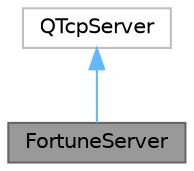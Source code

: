 digraph "FortuneServer"
{
 // LATEX_PDF_SIZE
  bgcolor="transparent";
  edge [fontname=Helvetica,fontsize=10,labelfontname=Helvetica,labelfontsize=10];
  node [fontname=Helvetica,fontsize=10,shape=box,height=0.2,width=0.4];
  Node1 [label="FortuneServer",height=0.2,width=0.4,color="gray40", fillcolor="grey60", style="filled", fontcolor="black",tooltip="[0]"];
  Node2 -> Node1 [dir="back",color="steelblue1",style="solid"];
  Node2 [label="QTcpServer",height=0.2,width=0.4,color="grey75", fillcolor="white", style="filled",tooltip=" "];
}
